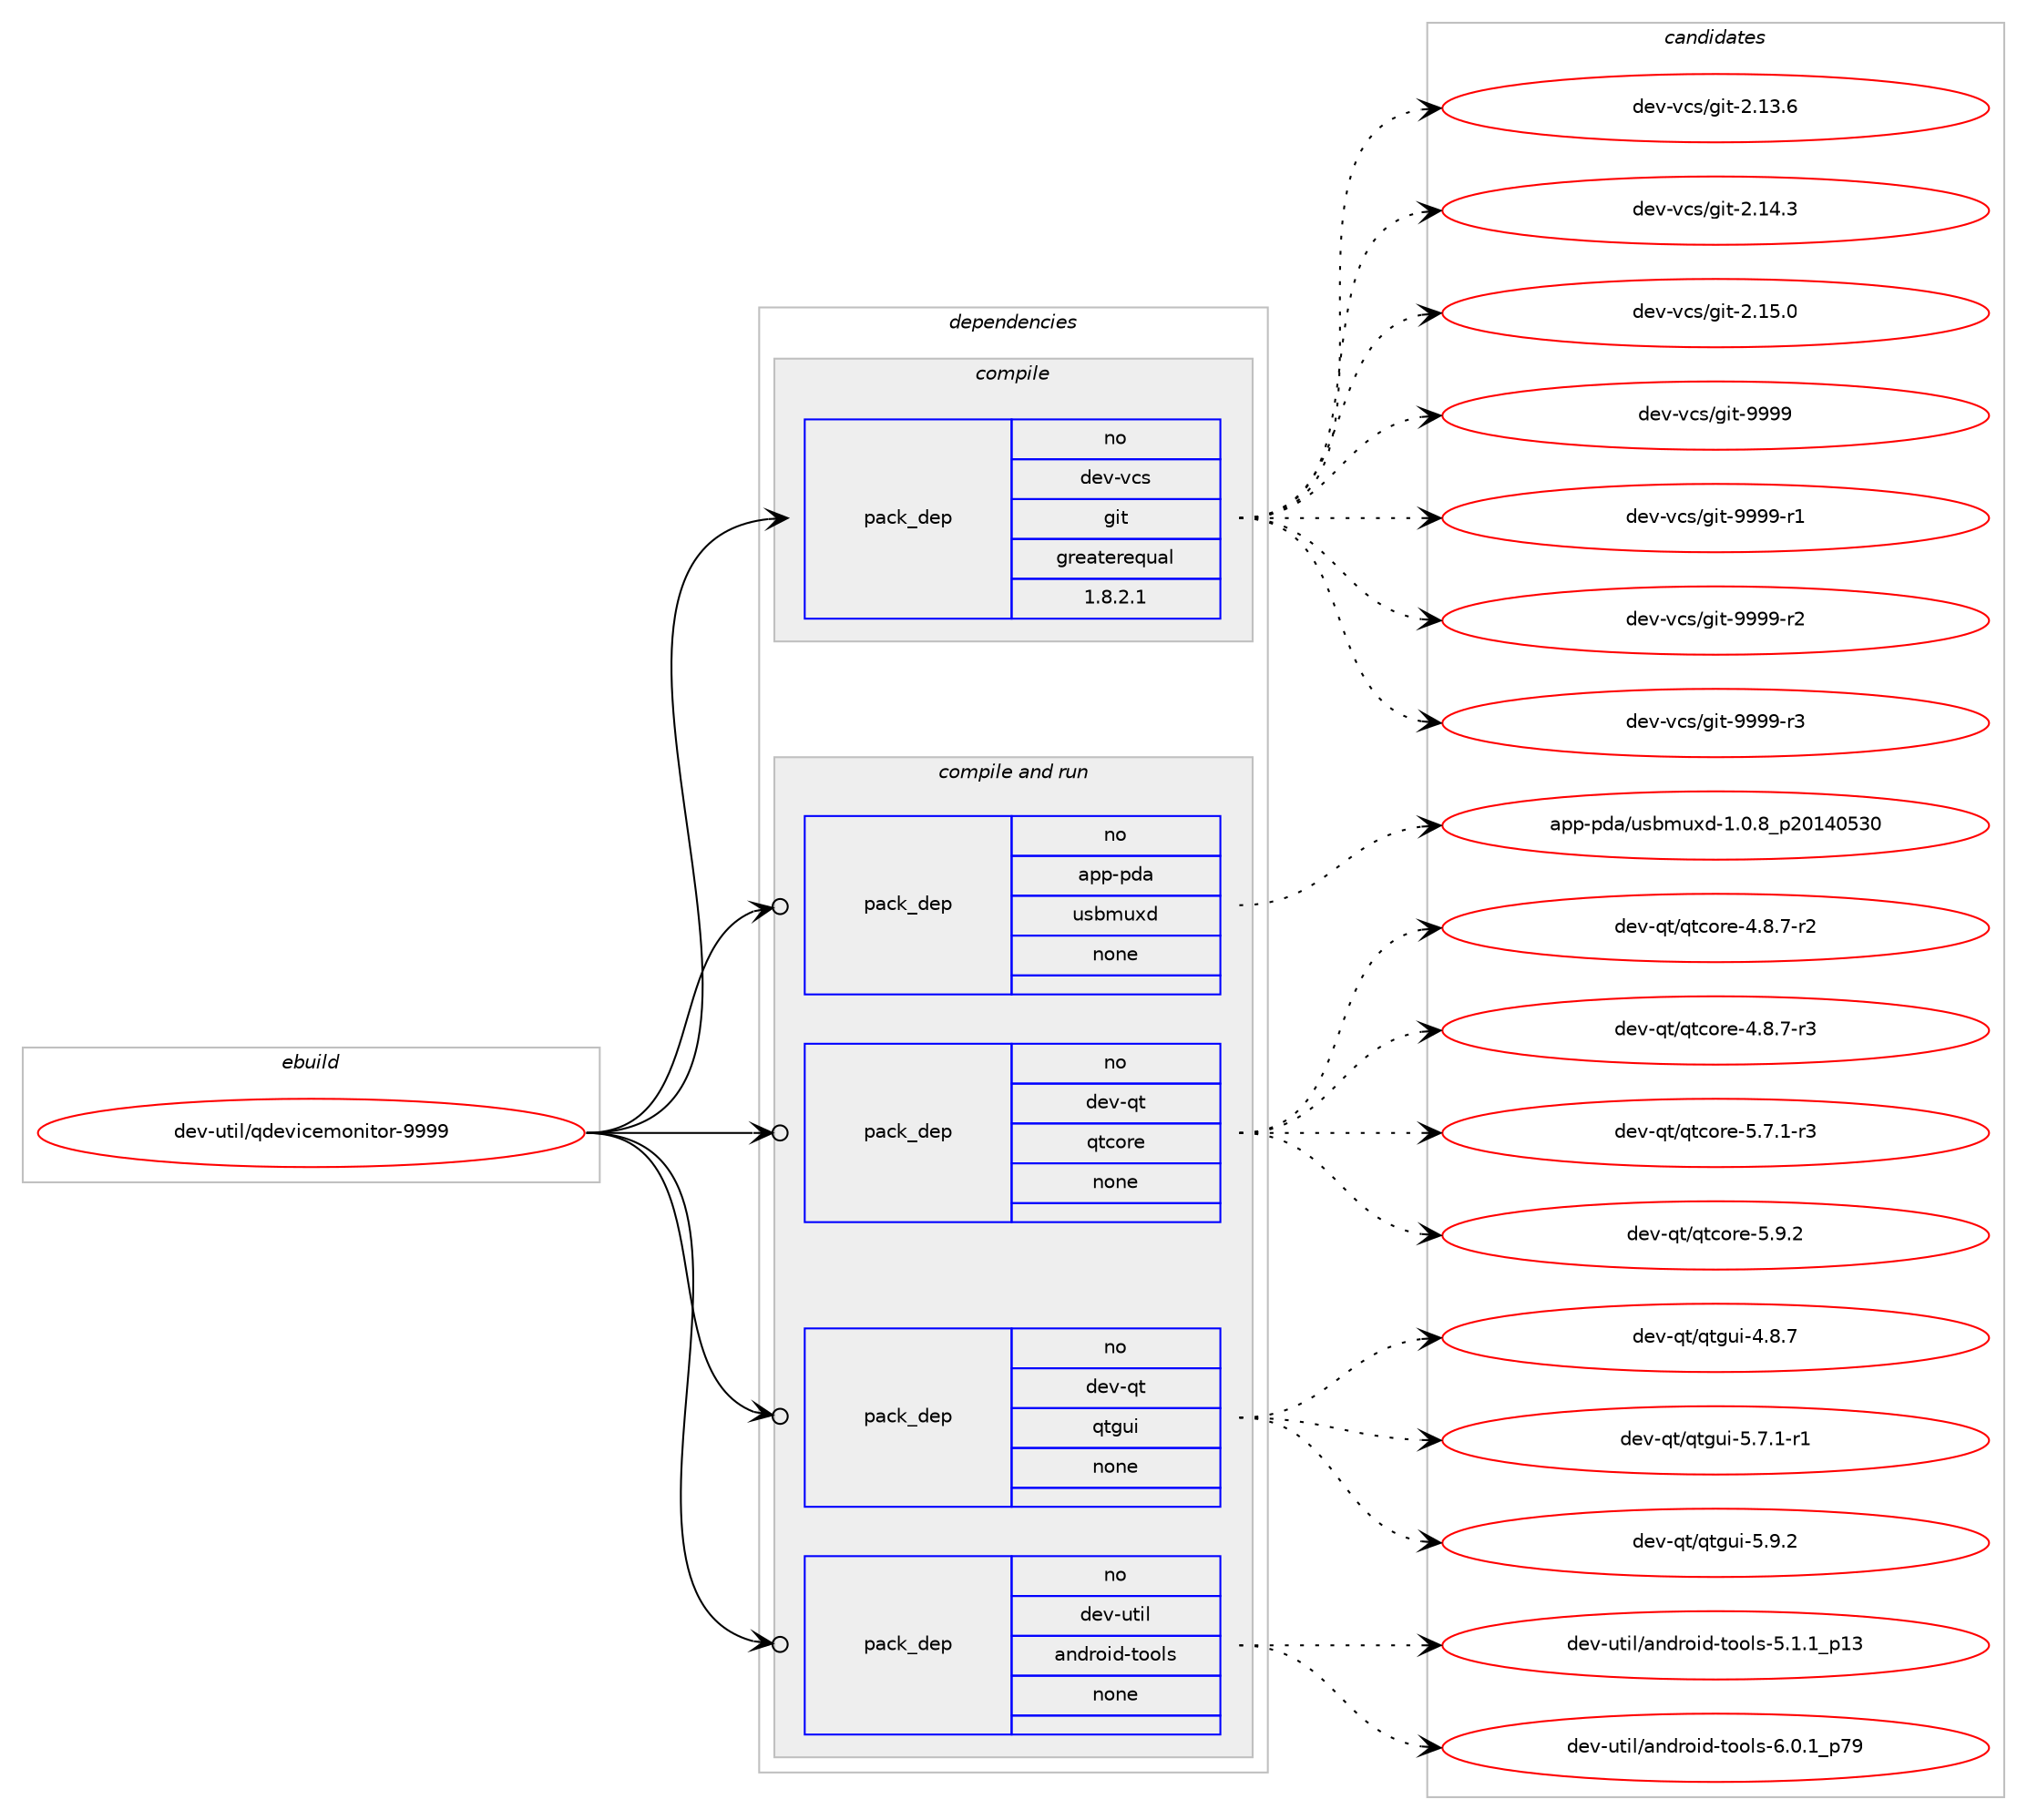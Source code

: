 digraph prolog {

# *************
# Graph options
# *************

newrank=true;
concentrate=true;
compound=true;
graph [rankdir=LR,fontname=Helvetica,fontsize=10,ranksep=1.5];#, ranksep=2.5, nodesep=0.2];
edge  [arrowhead=vee];
node  [fontname=Helvetica,fontsize=10];

# **********
# The ebuild
# **********

subgraph cluster_leftcol {
color=gray;
rank=same;
label=<<i>ebuild</i>>;
id [label="dev-util/qdevicemonitor-9999", color=red, width=4, href="../dev-util/qdevicemonitor-9999.svg"];
}

# ****************
# The dependencies
# ****************

subgraph cluster_midcol {
color=gray;
label=<<i>dependencies</i>>;
subgraph cluster_compile {
fillcolor="#eeeeee";
style=filled;
label=<<i>compile</i>>;
subgraph pack205221 {
dependency288157 [label=<<TABLE BORDER="0" CELLBORDER="1" CELLSPACING="0" CELLPADDING="4" WIDTH="220"><TR><TD ROWSPAN="6" CELLPADDING="30">pack_dep</TD></TR><TR><TD WIDTH="110">no</TD></TR><TR><TD>dev-vcs</TD></TR><TR><TD>git</TD></TR><TR><TD>greaterequal</TD></TR><TR><TD>1.8.2.1</TD></TR></TABLE>>, shape=none, color=blue];
}
id:e -> dependency288157:w [weight=20,style="solid",arrowhead="vee"];
}
subgraph cluster_compileandrun {
fillcolor="#eeeeee";
style=filled;
label=<<i>compile and run</i>>;
subgraph pack205222 {
dependency288158 [label=<<TABLE BORDER="0" CELLBORDER="1" CELLSPACING="0" CELLPADDING="4" WIDTH="220"><TR><TD ROWSPAN="6" CELLPADDING="30">pack_dep</TD></TR><TR><TD WIDTH="110">no</TD></TR><TR><TD>app-pda</TD></TR><TR><TD>usbmuxd</TD></TR><TR><TD>none</TD></TR><TR><TD></TD></TR></TABLE>>, shape=none, color=blue];
}
id:e -> dependency288158:w [weight=20,style="solid",arrowhead="odotvee"];
subgraph pack205223 {
dependency288159 [label=<<TABLE BORDER="0" CELLBORDER="1" CELLSPACING="0" CELLPADDING="4" WIDTH="220"><TR><TD ROWSPAN="6" CELLPADDING="30">pack_dep</TD></TR><TR><TD WIDTH="110">no</TD></TR><TR><TD>dev-qt</TD></TR><TR><TD>qtcore</TD></TR><TR><TD>none</TD></TR><TR><TD></TD></TR></TABLE>>, shape=none, color=blue];
}
id:e -> dependency288159:w [weight=20,style="solid",arrowhead="odotvee"];
subgraph pack205224 {
dependency288160 [label=<<TABLE BORDER="0" CELLBORDER="1" CELLSPACING="0" CELLPADDING="4" WIDTH="220"><TR><TD ROWSPAN="6" CELLPADDING="30">pack_dep</TD></TR><TR><TD WIDTH="110">no</TD></TR><TR><TD>dev-qt</TD></TR><TR><TD>qtgui</TD></TR><TR><TD>none</TD></TR><TR><TD></TD></TR></TABLE>>, shape=none, color=blue];
}
id:e -> dependency288160:w [weight=20,style="solid",arrowhead="odotvee"];
subgraph pack205225 {
dependency288161 [label=<<TABLE BORDER="0" CELLBORDER="1" CELLSPACING="0" CELLPADDING="4" WIDTH="220"><TR><TD ROWSPAN="6" CELLPADDING="30">pack_dep</TD></TR><TR><TD WIDTH="110">no</TD></TR><TR><TD>dev-util</TD></TR><TR><TD>android-tools</TD></TR><TR><TD>none</TD></TR><TR><TD></TD></TR></TABLE>>, shape=none, color=blue];
}
id:e -> dependency288161:w [weight=20,style="solid",arrowhead="odotvee"];
}
subgraph cluster_run {
fillcolor="#eeeeee";
style=filled;
label=<<i>run</i>>;
}
}

# **************
# The candidates
# **************

subgraph cluster_choices {
rank=same;
color=gray;
label=<<i>candidates</i>>;

subgraph choice205221 {
color=black;
nodesep=1;
choice10010111845118991154710310511645504649514654 [label="dev-vcs/git-2.13.6", color=red, width=4,href="../dev-vcs/git-2.13.6.svg"];
choice10010111845118991154710310511645504649524651 [label="dev-vcs/git-2.14.3", color=red, width=4,href="../dev-vcs/git-2.14.3.svg"];
choice10010111845118991154710310511645504649534648 [label="dev-vcs/git-2.15.0", color=red, width=4,href="../dev-vcs/git-2.15.0.svg"];
choice1001011184511899115471031051164557575757 [label="dev-vcs/git-9999", color=red, width=4,href="../dev-vcs/git-9999.svg"];
choice10010111845118991154710310511645575757574511449 [label="dev-vcs/git-9999-r1", color=red, width=4,href="../dev-vcs/git-9999-r1.svg"];
choice10010111845118991154710310511645575757574511450 [label="dev-vcs/git-9999-r2", color=red, width=4,href="../dev-vcs/git-9999-r2.svg"];
choice10010111845118991154710310511645575757574511451 [label="dev-vcs/git-9999-r3", color=red, width=4,href="../dev-vcs/git-9999-r3.svg"];
dependency288157:e -> choice10010111845118991154710310511645504649514654:w [style=dotted,weight="100"];
dependency288157:e -> choice10010111845118991154710310511645504649524651:w [style=dotted,weight="100"];
dependency288157:e -> choice10010111845118991154710310511645504649534648:w [style=dotted,weight="100"];
dependency288157:e -> choice1001011184511899115471031051164557575757:w [style=dotted,weight="100"];
dependency288157:e -> choice10010111845118991154710310511645575757574511449:w [style=dotted,weight="100"];
dependency288157:e -> choice10010111845118991154710310511645575757574511450:w [style=dotted,weight="100"];
dependency288157:e -> choice10010111845118991154710310511645575757574511451:w [style=dotted,weight="100"];
}
subgraph choice205222 {
color=black;
nodesep=1;
choice9711211245112100974711711598109117120100454946484656951125048495248535148 [label="app-pda/usbmuxd-1.0.8_p20140530", color=red, width=4,href="../app-pda/usbmuxd-1.0.8_p20140530.svg"];
dependency288158:e -> choice9711211245112100974711711598109117120100454946484656951125048495248535148:w [style=dotted,weight="100"];
}
subgraph choice205223 {
color=black;
nodesep=1;
choice1001011184511311647113116991111141014552465646554511450 [label="dev-qt/qtcore-4.8.7-r2", color=red, width=4,href="../dev-qt/qtcore-4.8.7-r2.svg"];
choice1001011184511311647113116991111141014552465646554511451 [label="dev-qt/qtcore-4.8.7-r3", color=red, width=4,href="../dev-qt/qtcore-4.8.7-r3.svg"];
choice1001011184511311647113116991111141014553465546494511451 [label="dev-qt/qtcore-5.7.1-r3", color=red, width=4,href="../dev-qt/qtcore-5.7.1-r3.svg"];
choice100101118451131164711311699111114101455346574650 [label="dev-qt/qtcore-5.9.2", color=red, width=4,href="../dev-qt/qtcore-5.9.2.svg"];
dependency288159:e -> choice1001011184511311647113116991111141014552465646554511450:w [style=dotted,weight="100"];
dependency288159:e -> choice1001011184511311647113116991111141014552465646554511451:w [style=dotted,weight="100"];
dependency288159:e -> choice1001011184511311647113116991111141014553465546494511451:w [style=dotted,weight="100"];
dependency288159:e -> choice100101118451131164711311699111114101455346574650:w [style=dotted,weight="100"];
}
subgraph choice205224 {
color=black;
nodesep=1;
choice1001011184511311647113116103117105455246564655 [label="dev-qt/qtgui-4.8.7", color=red, width=4,href="../dev-qt/qtgui-4.8.7.svg"];
choice10010111845113116471131161031171054553465546494511449 [label="dev-qt/qtgui-5.7.1-r1", color=red, width=4,href="../dev-qt/qtgui-5.7.1-r1.svg"];
choice1001011184511311647113116103117105455346574650 [label="dev-qt/qtgui-5.9.2", color=red, width=4,href="../dev-qt/qtgui-5.9.2.svg"];
dependency288160:e -> choice1001011184511311647113116103117105455246564655:w [style=dotted,weight="100"];
dependency288160:e -> choice10010111845113116471131161031171054553465546494511449:w [style=dotted,weight="100"];
dependency288160:e -> choice1001011184511311647113116103117105455346574650:w [style=dotted,weight="100"];
}
subgraph choice205225 {
color=black;
nodesep=1;
choice10010111845117116105108479711010011411110510045116111111108115455346494649951124951 [label="dev-util/android-tools-5.1.1_p13", color=red, width=4,href="../dev-util/android-tools-5.1.1_p13.svg"];
choice10010111845117116105108479711010011411110510045116111111108115455446484649951125557 [label="dev-util/android-tools-6.0.1_p79", color=red, width=4,href="../dev-util/android-tools-6.0.1_p79.svg"];
dependency288161:e -> choice10010111845117116105108479711010011411110510045116111111108115455346494649951124951:w [style=dotted,weight="100"];
dependency288161:e -> choice10010111845117116105108479711010011411110510045116111111108115455446484649951125557:w [style=dotted,weight="100"];
}
}

}
